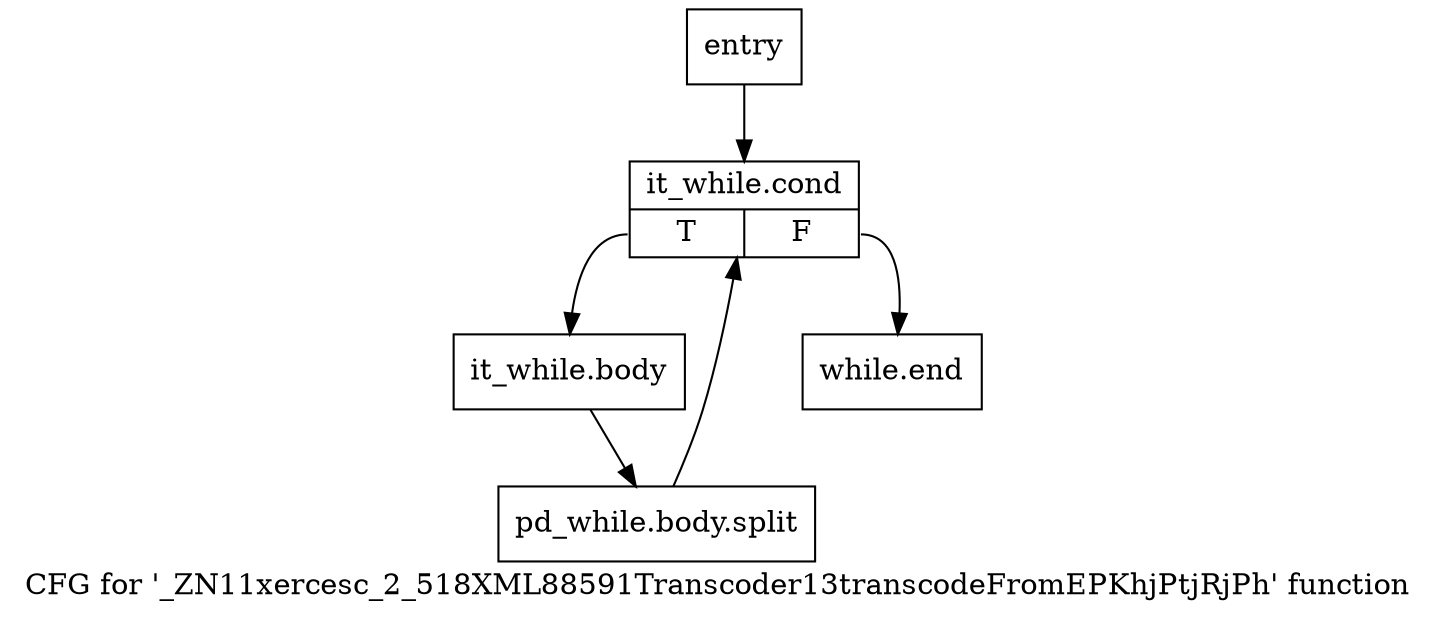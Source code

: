 digraph "CFG for '_ZN11xercesc_2_518XML88591Transcoder13transcodeFromEPKhjPtjRjPh' function" {
	label="CFG for '_ZN11xercesc_2_518XML88591Transcoder13transcodeFromEPKhjPtjRjPh' function";

	Node0x4ecc440 [shape=record,label="{entry}"];
	Node0x4ecc440 -> Node0x4ecc490;
	Node0x4ecc490 [shape=record,label="{it_while.cond|{<s0>T|<s1>F}}"];
	Node0x4ecc490:s0 -> Node0x4ecc4e0;
	Node0x4ecc490:s1 -> Node0x4ecc530;
	Node0x4ecc4e0 [shape=record,label="{it_while.body}"];
	Node0x4ecc4e0 -> Node0xb228f90;
	Node0xb228f90 [shape=record,label="{pd_while.body.split}"];
	Node0xb228f90 -> Node0x4ecc490;
	Node0x4ecc530 [shape=record,label="{while.end}"];
}
